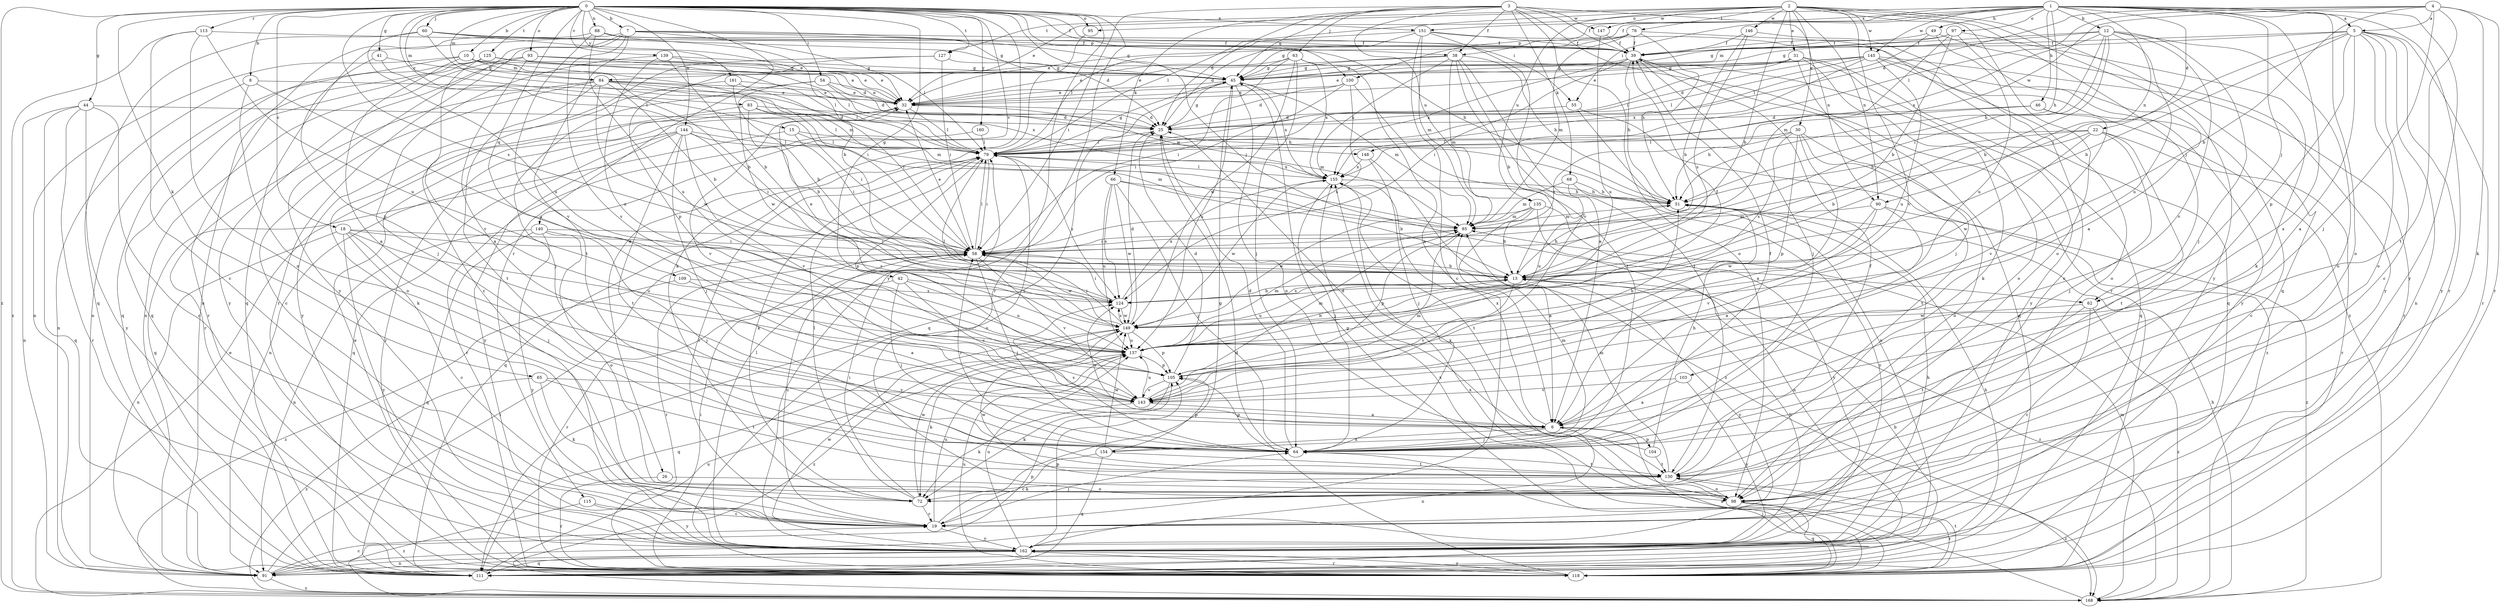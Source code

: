 strict digraph  {
0;
1;
2;
3;
4;
5;
6;
7;
8;
10;
12;
13;
15;
18;
19;
22;
25;
26;
30;
31;
32;
38;
39;
41;
42;
44;
45;
46;
49;
51;
54;
55;
58;
60;
62;
63;
64;
65;
66;
68;
72;
76;
79;
83;
84;
85;
88;
90;
91;
93;
95;
97;
98;
100;
103;
104;
105;
109;
111;
113;
115;
118;
124;
125;
127;
130;
135;
137;
139;
140;
143;
144;
145;
146;
147;
148;
149;
151;
154;
155;
160;
161;
162;
168;
0 -> 7  [label=b];
0 -> 8  [label=b];
0 -> 10  [label=b];
0 -> 15  [label=c];
0 -> 18  [label=c];
0 -> 26  [label=e];
0 -> 38  [label=f];
0 -> 41  [label=g];
0 -> 42  [label=g];
0 -> 44  [label=g];
0 -> 54  [label=i];
0 -> 55  [label=i];
0 -> 60  [label=j];
0 -> 62  [label=j];
0 -> 65  [label=k];
0 -> 83  [label=m];
0 -> 84  [label=m];
0 -> 88  [label=n];
0 -> 93  [label=o];
0 -> 95  [label=o];
0 -> 100  [label=p];
0 -> 109  [label=q];
0 -> 113  [label=r];
0 -> 115  [label=r];
0 -> 118  [label=r];
0 -> 124  [label=s];
0 -> 125  [label=t];
0 -> 127  [label=t];
0 -> 139  [label=v];
0 -> 140  [label=v];
0 -> 144  [label=w];
0 -> 151  [label=x];
0 -> 160  [label=y];
0 -> 161  [label=y];
0 -> 162  [label=y];
0 -> 168  [label=z];
1 -> 5  [label=a];
1 -> 12  [label=b];
1 -> 22  [label=d];
1 -> 38  [label=f];
1 -> 46  [label=h];
1 -> 49  [label=h];
1 -> 51  [label=h];
1 -> 55  [label=i];
1 -> 62  [label=j];
1 -> 90  [label=n];
1 -> 95  [label=o];
1 -> 97  [label=o];
1 -> 98  [label=o];
1 -> 100  [label=p];
1 -> 118  [label=r];
1 -> 145  [label=w];
1 -> 151  [label=x];
1 -> 154  [label=x];
1 -> 162  [label=y];
2 -> 13  [label=b];
2 -> 30  [label=e];
2 -> 31  [label=e];
2 -> 32  [label=e];
2 -> 62  [label=j];
2 -> 76  [label=l];
2 -> 79  [label=l];
2 -> 90  [label=n];
2 -> 98  [label=o];
2 -> 111  [label=q];
2 -> 127  [label=t];
2 -> 135  [label=u];
2 -> 143  [label=v];
2 -> 145  [label=w];
2 -> 146  [label=w];
2 -> 147  [label=w];
2 -> 162  [label=y];
3 -> 25  [label=d];
3 -> 38  [label=f];
3 -> 39  [label=f];
3 -> 45  [label=g];
3 -> 58  [label=i];
3 -> 63  [label=j];
3 -> 66  [label=k];
3 -> 68  [label=k];
3 -> 90  [label=n];
3 -> 98  [label=o];
3 -> 118  [label=r];
3 -> 135  [label=u];
3 -> 147  [label=w];
4 -> 5  [label=a];
4 -> 13  [label=b];
4 -> 25  [label=d];
4 -> 64  [label=j];
4 -> 72  [label=k];
4 -> 79  [label=l];
4 -> 118  [label=r];
4 -> 130  [label=t];
4 -> 148  [label=w];
5 -> 6  [label=a];
5 -> 13  [label=b];
5 -> 19  [label=c];
5 -> 39  [label=f];
5 -> 58  [label=i];
5 -> 84  [label=m];
5 -> 91  [label=n];
5 -> 98  [label=o];
5 -> 103  [label=p];
5 -> 118  [label=r];
5 -> 162  [label=y];
6 -> 64  [label=j];
6 -> 91  [label=n];
6 -> 104  [label=p];
6 -> 124  [label=s];
6 -> 154  [label=x];
6 -> 155  [label=x];
7 -> 39  [label=f];
7 -> 45  [label=g];
7 -> 51  [label=h];
7 -> 79  [label=l];
7 -> 111  [label=q];
7 -> 118  [label=r];
7 -> 130  [label=t];
7 -> 143  [label=v];
7 -> 162  [label=y];
8 -> 32  [label=e];
8 -> 91  [label=n];
8 -> 98  [label=o];
8 -> 137  [label=u];
10 -> 6  [label=a];
10 -> 13  [label=b];
10 -> 25  [label=d];
10 -> 58  [label=i];
10 -> 84  [label=m];
10 -> 91  [label=n];
10 -> 111  [label=q];
12 -> 13  [label=b];
12 -> 39  [label=f];
12 -> 45  [label=g];
12 -> 51  [label=h];
12 -> 58  [label=i];
12 -> 64  [label=j];
12 -> 98  [label=o];
12 -> 137  [label=u];
12 -> 143  [label=v];
12 -> 155  [label=x];
13 -> 51  [label=h];
13 -> 124  [label=s];
13 -> 137  [label=u];
13 -> 143  [label=v];
13 -> 162  [label=y];
13 -> 168  [label=z];
15 -> 58  [label=i];
15 -> 79  [label=l];
15 -> 111  [label=q];
15 -> 148  [label=w];
18 -> 19  [label=c];
18 -> 58  [label=i];
18 -> 64  [label=j];
18 -> 91  [label=n];
18 -> 124  [label=s];
18 -> 137  [label=u];
18 -> 162  [label=y];
19 -> 45  [label=g];
19 -> 64  [label=j];
19 -> 79  [label=l];
19 -> 137  [label=u];
19 -> 162  [label=y];
22 -> 13  [label=b];
22 -> 51  [label=h];
22 -> 64  [label=j];
22 -> 79  [label=l];
22 -> 118  [label=r];
22 -> 130  [label=t];
22 -> 149  [label=w];
25 -> 45  [label=g];
25 -> 79  [label=l];
26 -> 98  [label=o];
26 -> 118  [label=r];
30 -> 6  [label=a];
30 -> 58  [label=i];
30 -> 79  [label=l];
30 -> 98  [label=o];
30 -> 105  [label=p];
30 -> 124  [label=s];
30 -> 130  [label=t];
31 -> 32  [label=e];
31 -> 45  [label=g];
31 -> 64  [label=j];
31 -> 72  [label=k];
31 -> 79  [label=l];
31 -> 98  [label=o];
31 -> 111  [label=q];
32 -> 25  [label=d];
32 -> 79  [label=l];
32 -> 85  [label=m];
32 -> 118  [label=r];
32 -> 143  [label=v];
38 -> 6  [label=a];
38 -> 13  [label=b];
38 -> 32  [label=e];
38 -> 45  [label=g];
38 -> 51  [label=h];
38 -> 85  [label=m];
38 -> 130  [label=t];
38 -> 155  [label=x];
39 -> 45  [label=g];
39 -> 51  [label=h];
39 -> 58  [label=i];
39 -> 64  [label=j];
39 -> 111  [label=q];
39 -> 155  [label=x];
39 -> 162  [label=y];
41 -> 45  [label=g];
41 -> 79  [label=l];
41 -> 105  [label=p];
42 -> 64  [label=j];
42 -> 118  [label=r];
42 -> 124  [label=s];
42 -> 137  [label=u];
42 -> 143  [label=v];
44 -> 19  [label=c];
44 -> 25  [label=d];
44 -> 91  [label=n];
44 -> 111  [label=q];
44 -> 118  [label=r];
44 -> 162  [label=y];
45 -> 32  [label=e];
45 -> 85  [label=m];
45 -> 98  [label=o];
45 -> 111  [label=q];
45 -> 137  [label=u];
45 -> 155  [label=x];
46 -> 19  [label=c];
46 -> 25  [label=d];
46 -> 51  [label=h];
46 -> 143  [label=v];
49 -> 39  [label=f];
49 -> 79  [label=l];
49 -> 137  [label=u];
49 -> 162  [label=y];
51 -> 85  [label=m];
54 -> 32  [label=e];
54 -> 51  [label=h];
54 -> 64  [label=j];
54 -> 149  [label=w];
54 -> 155  [label=x];
55 -> 25  [label=d];
55 -> 91  [label=n];
55 -> 168  [label=z];
58 -> 13  [label=b];
58 -> 19  [label=c];
58 -> 32  [label=e];
58 -> 64  [label=j];
58 -> 79  [label=l];
58 -> 118  [label=r];
58 -> 143  [label=v];
58 -> 149  [label=w];
60 -> 32  [label=e];
60 -> 39  [label=f];
60 -> 45  [label=g];
60 -> 85  [label=m];
60 -> 111  [label=q];
60 -> 137  [label=u];
62 -> 19  [label=c];
62 -> 130  [label=t];
62 -> 149  [label=w];
62 -> 168  [label=z];
63 -> 6  [label=a];
63 -> 32  [label=e];
63 -> 45  [label=g];
63 -> 58  [label=i];
63 -> 64  [label=j];
63 -> 149  [label=w];
63 -> 155  [label=x];
64 -> 25  [label=d];
64 -> 39  [label=f];
64 -> 58  [label=i];
64 -> 85  [label=m];
64 -> 105  [label=p];
64 -> 124  [label=s];
64 -> 130  [label=t];
65 -> 72  [label=k];
65 -> 130  [label=t];
65 -> 143  [label=v];
65 -> 168  [label=z];
66 -> 13  [label=b];
66 -> 51  [label=h];
66 -> 64  [label=j];
66 -> 124  [label=s];
66 -> 137  [label=u];
66 -> 149  [label=w];
68 -> 51  [label=h];
68 -> 85  [label=m];
68 -> 137  [label=u];
68 -> 162  [label=y];
72 -> 19  [label=c];
72 -> 58  [label=i];
72 -> 79  [label=l];
72 -> 149  [label=w];
76 -> 32  [label=e];
76 -> 39  [label=f];
76 -> 45  [label=g];
76 -> 51  [label=h];
76 -> 85  [label=m];
76 -> 111  [label=q];
79 -> 45  [label=g];
79 -> 58  [label=i];
79 -> 72  [label=k];
79 -> 98  [label=o];
79 -> 105  [label=p];
79 -> 111  [label=q];
79 -> 124  [label=s];
79 -> 155  [label=x];
83 -> 13  [label=b];
83 -> 25  [label=d];
83 -> 58  [label=i];
83 -> 72  [label=k];
83 -> 79  [label=l];
84 -> 13  [label=b];
84 -> 19  [label=c];
84 -> 25  [label=d];
84 -> 32  [label=e];
84 -> 79  [label=l];
84 -> 85  [label=m];
84 -> 118  [label=r];
84 -> 130  [label=t];
84 -> 149  [label=w];
85 -> 58  [label=i];
85 -> 105  [label=p];
88 -> 13  [label=b];
88 -> 25  [label=d];
88 -> 39  [label=f];
88 -> 91  [label=n];
88 -> 137  [label=u];
88 -> 143  [label=v];
90 -> 6  [label=a];
90 -> 85  [label=m];
90 -> 143  [label=v];
90 -> 149  [label=w];
90 -> 168  [label=z];
91 -> 19  [label=c];
91 -> 58  [label=i];
91 -> 105  [label=p];
91 -> 168  [label=z];
93 -> 6  [label=a];
93 -> 32  [label=e];
93 -> 45  [label=g];
93 -> 79  [label=l];
93 -> 91  [label=n];
93 -> 162  [label=y];
95 -> 72  [label=k];
97 -> 6  [label=a];
97 -> 13  [label=b];
97 -> 39  [label=f];
97 -> 45  [label=g];
97 -> 72  [label=k];
97 -> 85  [label=m];
98 -> 111  [label=q];
98 -> 118  [label=r];
98 -> 149  [label=w];
98 -> 155  [label=x];
100 -> 25  [label=d];
100 -> 32  [label=e];
100 -> 58  [label=i];
100 -> 64  [label=j];
100 -> 124  [label=s];
103 -> 6  [label=a];
103 -> 143  [label=v];
103 -> 162  [label=y];
104 -> 25  [label=d];
104 -> 51  [label=h];
104 -> 130  [label=t];
105 -> 25  [label=d];
105 -> 51  [label=h];
105 -> 72  [label=k];
105 -> 85  [label=m];
105 -> 143  [label=v];
109 -> 6  [label=a];
109 -> 124  [label=s];
109 -> 168  [label=z];
111 -> 13  [label=b];
111 -> 51  [label=h];
111 -> 137  [label=u];
113 -> 19  [label=c];
113 -> 39  [label=f];
113 -> 98  [label=o];
113 -> 137  [label=u];
113 -> 168  [label=z];
115 -> 19  [label=c];
115 -> 162  [label=y];
115 -> 168  [label=z];
118 -> 6  [label=a];
118 -> 25  [label=d];
118 -> 32  [label=e];
118 -> 45  [label=g];
118 -> 58  [label=i];
118 -> 64  [label=j];
118 -> 130  [label=t];
118 -> 137  [label=u];
118 -> 155  [label=x];
118 -> 162  [label=y];
124 -> 13  [label=b];
124 -> 32  [label=e];
124 -> 58  [label=i];
124 -> 149  [label=w];
124 -> 155  [label=x];
125 -> 32  [label=e];
125 -> 45  [label=g];
125 -> 79  [label=l];
125 -> 91  [label=n];
125 -> 111  [label=q];
125 -> 118  [label=r];
125 -> 143  [label=v];
127 -> 19  [label=c];
127 -> 45  [label=g];
127 -> 58  [label=i];
127 -> 105  [label=p];
130 -> 39  [label=f];
130 -> 72  [label=k];
130 -> 85  [label=m];
130 -> 98  [label=o];
130 -> 168  [label=z];
135 -> 6  [label=a];
135 -> 13  [label=b];
135 -> 85  [label=m];
135 -> 91  [label=n];
135 -> 149  [label=w];
135 -> 162  [label=y];
137 -> 13  [label=b];
137 -> 72  [label=k];
137 -> 85  [label=m];
137 -> 105  [label=p];
139 -> 13  [label=b];
139 -> 32  [label=e];
139 -> 45  [label=g];
139 -> 64  [label=j];
139 -> 137  [label=u];
140 -> 58  [label=i];
140 -> 64  [label=j];
140 -> 91  [label=n];
140 -> 98  [label=o];
140 -> 111  [label=q];
140 -> 162  [label=y];
143 -> 6  [label=a];
143 -> 72  [label=k];
143 -> 85  [label=m];
143 -> 137  [label=u];
144 -> 58  [label=i];
144 -> 64  [label=j];
144 -> 79  [label=l];
144 -> 85  [label=m];
144 -> 91  [label=n];
144 -> 111  [label=q];
144 -> 130  [label=t];
144 -> 143  [label=v];
144 -> 162  [label=y];
145 -> 25  [label=d];
145 -> 32  [label=e];
145 -> 45  [label=g];
145 -> 79  [label=l];
145 -> 98  [label=o];
145 -> 118  [label=r];
145 -> 137  [label=u];
145 -> 155  [label=x];
145 -> 162  [label=y];
146 -> 13  [label=b];
146 -> 19  [label=c];
146 -> 39  [label=f];
146 -> 124  [label=s];
147 -> 39  [label=f];
147 -> 137  [label=u];
148 -> 64  [label=j];
148 -> 155  [label=x];
148 -> 168  [label=z];
149 -> 25  [label=d];
149 -> 39  [label=f];
149 -> 58  [label=i];
149 -> 79  [label=l];
149 -> 105  [label=p];
149 -> 111  [label=q];
149 -> 124  [label=s];
149 -> 137  [label=u];
149 -> 168  [label=z];
151 -> 19  [label=c];
151 -> 25  [label=d];
151 -> 39  [label=f];
151 -> 79  [label=l];
151 -> 85  [label=m];
151 -> 143  [label=v];
151 -> 168  [label=z];
154 -> 19  [label=c];
154 -> 105  [label=p];
154 -> 111  [label=q];
154 -> 130  [label=t];
154 -> 149  [label=w];
155 -> 51  [label=h];
155 -> 64  [label=j];
155 -> 79  [label=l];
155 -> 130  [label=t];
155 -> 149  [label=w];
160 -> 79  [label=l];
160 -> 118  [label=r];
161 -> 13  [label=b];
161 -> 32  [label=e];
161 -> 58  [label=i];
161 -> 162  [label=y];
162 -> 13  [label=b];
162 -> 51  [label=h];
162 -> 79  [label=l];
162 -> 91  [label=n];
162 -> 105  [label=p];
162 -> 111  [label=q];
162 -> 118  [label=r];
162 -> 137  [label=u];
162 -> 149  [label=w];
168 -> 32  [label=e];
168 -> 51  [label=h];
168 -> 85  [label=m];
168 -> 155  [label=x];
}
